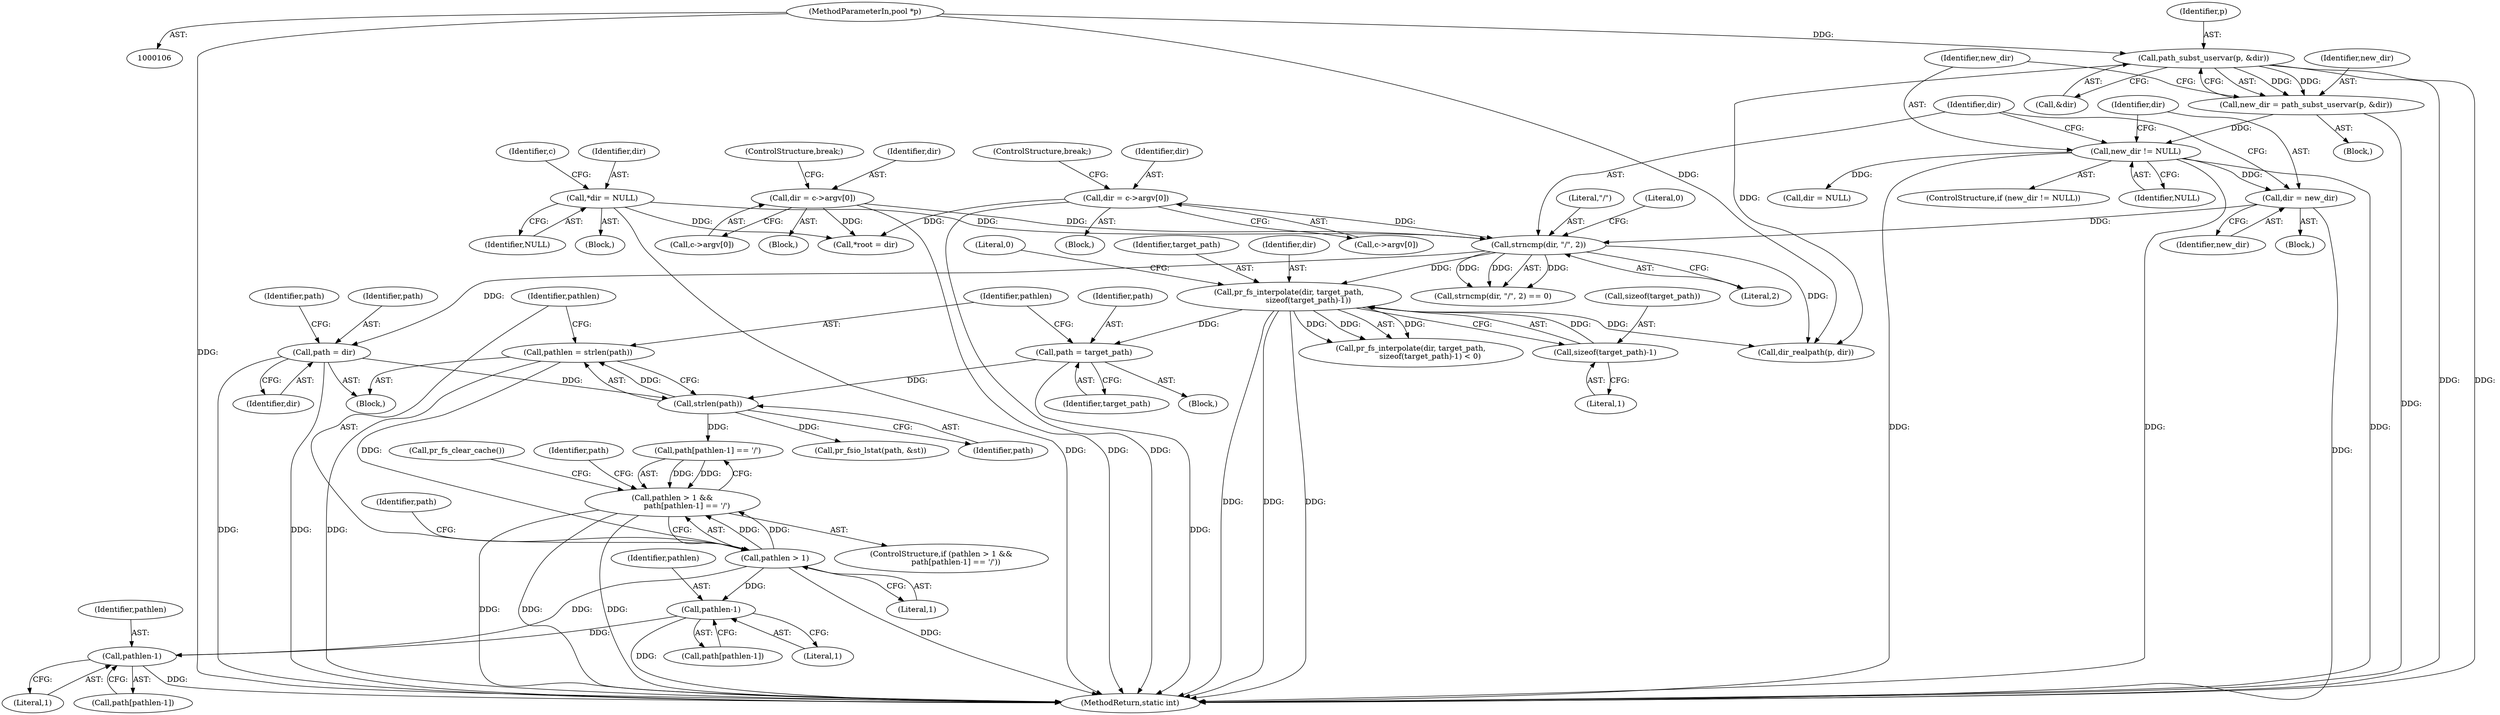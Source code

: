 digraph "0_proftpd_ecff21e0d0e84f35c299ef91d7fda088e516d4ed@API" {
"1000256" [label="(Call,pathlen = strlen(path))"];
"1000258" [label="(Call,strlen(path))"];
"1000224" [label="(Call,path = dir)"];
"1000199" [label="(Call,strncmp(dir, \"/\", 2))"];
"1000116" [label="(Call,*dir = NULL)"];
"1000140" [label="(Call,dir = c->argv[0])"];
"1000194" [label="(Call,dir = new_dir)"];
"1000190" [label="(Call,new_dir != NULL)"];
"1000183" [label="(Call,new_dir = path_subst_uservar(p, &dir))"];
"1000185" [label="(Call,path_subst_uservar(p, &dir))"];
"1000107" [label="(MethodParameterIn,pool *p)"];
"1000161" [label="(Call,dir = c->argv[0])"];
"1000253" [label="(Call,path = target_path)"];
"1000241" [label="(Call,pr_fs_interpolate(dir, target_path,\n                sizeof(target_path)-1))"];
"1000244" [label="(Call,sizeof(target_path)-1)"];
"1000262" [label="(Call,pathlen > 1)"];
"1000261" [label="(Call,pathlen > 1 &&\n            path[pathlen-1] == '/')"];
"1000268" [label="(Call,pathlen-1)"];
"1000276" [label="(Call,pathlen-1)"];
"1000116" [label="(Call,*dir = NULL)"];
"1000224" [label="(Call,path = dir)"];
"1000200" [label="(Identifier,dir)"];
"1000201" [label="(Literal,\"/\")"];
"1000230" [label="(Identifier,path)"];
"1000181" [label="(Block,)"];
"1000185" [label="(Call,path_subst_uservar(p, &dir))"];
"1000242" [label="(Identifier,dir)"];
"1000371" [label="(MethodReturn,static int)"];
"1000184" [label="(Identifier,new_dir)"];
"1000163" [label="(Call,c->argv[0])"];
"1000264" [label="(Literal,1)"];
"1000118" [label="(Identifier,NULL)"];
"1000107" [label="(MethodParameterIn,pool *p)"];
"1000225" [label="(Identifier,path)"];
"1000256" [label="(Call,pathlen = strlen(path))"];
"1000141" [label="(Identifier,dir)"];
"1000191" [label="(Identifier,new_dir)"];
"1000244" [label="(Call,sizeof(target_path)-1)"];
"1000261" [label="(Call,pathlen > 1 &&\n            path[pathlen-1] == '/')"];
"1000267" [label="(Identifier,path)"];
"1000160" [label="(Block,)"];
"1000142" [label="(Call,c->argv[0])"];
"1000183" [label="(Call,new_dir = path_subst_uservar(p, &dir))"];
"1000186" [label="(Identifier,p)"];
"1000265" [label="(Call,path[pathlen-1] == '/')"];
"1000110" [label="(Block,)"];
"1000190" [label="(Call,new_dir != NULL)"];
"1000255" [label="(Identifier,target_path)"];
"1000187" [label="(Call,&dir)"];
"1000283" [label="(Call,pr_fsio_lstat(path, &st))"];
"1000274" [label="(Call,path[pathlen-1])"];
"1000258" [label="(Call,strlen(path))"];
"1000140" [label="(Call,dir = c->argv[0])"];
"1000277" [label="(Identifier,pathlen)"];
"1000205" [label="(Call,dir = NULL)"];
"1000199" [label="(Call,strncmp(dir, \"/\", 2))"];
"1000202" [label="(Literal,2)"];
"1000219" [label="(Block,)"];
"1000270" [label="(Literal,1)"];
"1000280" [label="(Call,pr_fs_clear_cache())"];
"1000248" [label="(Literal,0)"];
"1000275" [label="(Identifier,path)"];
"1000278" [label="(Literal,1)"];
"1000162" [label="(Identifier,dir)"];
"1000260" [label="(ControlStructure,if (pathlen > 1 &&\n            path[pathlen-1] == '/'))"];
"1000253" [label="(Call,path = target_path)"];
"1000226" [label="(Identifier,dir)"];
"1000203" [label="(Literal,0)"];
"1000117" [label="(Identifier,dir)"];
"1000147" [label="(ControlStructure,break;)"];
"1000243" [label="(Identifier,target_path)"];
"1000193" [label="(Block,)"];
"1000254" [label="(Identifier,path)"];
"1000241" [label="(Call,pr_fs_interpolate(dir, target_path,\n                sizeof(target_path)-1))"];
"1000268" [label="(Call,pathlen-1)"];
"1000365" [label="(Call,*root = dir)"];
"1000266" [label="(Call,path[pathlen-1])"];
"1000238" [label="(Block,)"];
"1000269" [label="(Identifier,pathlen)"];
"1000240" [label="(Call,pr_fs_interpolate(dir, target_path,\n                sizeof(target_path)-1) < 0)"];
"1000196" [label="(Identifier,new_dir)"];
"1000247" [label="(Literal,1)"];
"1000262" [label="(Call,pathlen > 1)"];
"1000192" [label="(Identifier,NULL)"];
"1000245" [label="(Call,sizeof(target_path))"];
"1000168" [label="(ControlStructure,break;)"];
"1000326" [label="(Call,dir_realpath(p, dir))"];
"1000263" [label="(Identifier,pathlen)"];
"1000139" [label="(Block,)"];
"1000121" [label="(Identifier,c)"];
"1000195" [label="(Identifier,dir)"];
"1000189" [label="(ControlStructure,if (new_dir != NULL))"];
"1000259" [label="(Identifier,path)"];
"1000257" [label="(Identifier,pathlen)"];
"1000198" [label="(Call,strncmp(dir, \"/\", 2) == 0)"];
"1000194" [label="(Call,dir = new_dir)"];
"1000161" [label="(Call,dir = c->argv[0])"];
"1000276" [label="(Call,pathlen-1)"];
"1000256" -> "1000219"  [label="AST: "];
"1000256" -> "1000258"  [label="CFG: "];
"1000257" -> "1000256"  [label="AST: "];
"1000258" -> "1000256"  [label="AST: "];
"1000263" -> "1000256"  [label="CFG: "];
"1000256" -> "1000371"  [label="DDG: "];
"1000258" -> "1000256"  [label="DDG: "];
"1000256" -> "1000262"  [label="DDG: "];
"1000258" -> "1000259"  [label="CFG: "];
"1000259" -> "1000258"  [label="AST: "];
"1000224" -> "1000258"  [label="DDG: "];
"1000253" -> "1000258"  [label="DDG: "];
"1000258" -> "1000265"  [label="DDG: "];
"1000258" -> "1000283"  [label="DDG: "];
"1000224" -> "1000219"  [label="AST: "];
"1000224" -> "1000226"  [label="CFG: "];
"1000225" -> "1000224"  [label="AST: "];
"1000226" -> "1000224"  [label="AST: "];
"1000230" -> "1000224"  [label="CFG: "];
"1000224" -> "1000371"  [label="DDG: "];
"1000224" -> "1000371"  [label="DDG: "];
"1000199" -> "1000224"  [label="DDG: "];
"1000199" -> "1000198"  [label="AST: "];
"1000199" -> "1000202"  [label="CFG: "];
"1000200" -> "1000199"  [label="AST: "];
"1000201" -> "1000199"  [label="AST: "];
"1000202" -> "1000199"  [label="AST: "];
"1000203" -> "1000199"  [label="CFG: "];
"1000199" -> "1000198"  [label="DDG: "];
"1000199" -> "1000198"  [label="DDG: "];
"1000199" -> "1000198"  [label="DDG: "];
"1000116" -> "1000199"  [label="DDG: "];
"1000140" -> "1000199"  [label="DDG: "];
"1000194" -> "1000199"  [label="DDG: "];
"1000161" -> "1000199"  [label="DDG: "];
"1000199" -> "1000241"  [label="DDG: "];
"1000199" -> "1000326"  [label="DDG: "];
"1000116" -> "1000110"  [label="AST: "];
"1000116" -> "1000118"  [label="CFG: "];
"1000117" -> "1000116"  [label="AST: "];
"1000118" -> "1000116"  [label="AST: "];
"1000121" -> "1000116"  [label="CFG: "];
"1000116" -> "1000371"  [label="DDG: "];
"1000116" -> "1000365"  [label="DDG: "];
"1000140" -> "1000139"  [label="AST: "];
"1000140" -> "1000142"  [label="CFG: "];
"1000141" -> "1000140"  [label="AST: "];
"1000142" -> "1000140"  [label="AST: "];
"1000147" -> "1000140"  [label="CFG: "];
"1000140" -> "1000371"  [label="DDG: "];
"1000140" -> "1000365"  [label="DDG: "];
"1000194" -> "1000193"  [label="AST: "];
"1000194" -> "1000196"  [label="CFG: "];
"1000195" -> "1000194"  [label="AST: "];
"1000196" -> "1000194"  [label="AST: "];
"1000200" -> "1000194"  [label="CFG: "];
"1000194" -> "1000371"  [label="DDG: "];
"1000190" -> "1000194"  [label="DDG: "];
"1000190" -> "1000189"  [label="AST: "];
"1000190" -> "1000192"  [label="CFG: "];
"1000191" -> "1000190"  [label="AST: "];
"1000192" -> "1000190"  [label="AST: "];
"1000195" -> "1000190"  [label="CFG: "];
"1000200" -> "1000190"  [label="CFG: "];
"1000190" -> "1000371"  [label="DDG: "];
"1000190" -> "1000371"  [label="DDG: "];
"1000190" -> "1000371"  [label="DDG: "];
"1000183" -> "1000190"  [label="DDG: "];
"1000190" -> "1000205"  [label="DDG: "];
"1000183" -> "1000181"  [label="AST: "];
"1000183" -> "1000185"  [label="CFG: "];
"1000184" -> "1000183"  [label="AST: "];
"1000185" -> "1000183"  [label="AST: "];
"1000191" -> "1000183"  [label="CFG: "];
"1000183" -> "1000371"  [label="DDG: "];
"1000185" -> "1000183"  [label="DDG: "];
"1000185" -> "1000183"  [label="DDG: "];
"1000185" -> "1000187"  [label="CFG: "];
"1000186" -> "1000185"  [label="AST: "];
"1000187" -> "1000185"  [label="AST: "];
"1000185" -> "1000371"  [label="DDG: "];
"1000185" -> "1000371"  [label="DDG: "];
"1000107" -> "1000185"  [label="DDG: "];
"1000185" -> "1000326"  [label="DDG: "];
"1000107" -> "1000106"  [label="AST: "];
"1000107" -> "1000371"  [label="DDG: "];
"1000107" -> "1000326"  [label="DDG: "];
"1000161" -> "1000160"  [label="AST: "];
"1000161" -> "1000163"  [label="CFG: "];
"1000162" -> "1000161"  [label="AST: "];
"1000163" -> "1000161"  [label="AST: "];
"1000168" -> "1000161"  [label="CFG: "];
"1000161" -> "1000371"  [label="DDG: "];
"1000161" -> "1000365"  [label="DDG: "];
"1000253" -> "1000238"  [label="AST: "];
"1000253" -> "1000255"  [label="CFG: "];
"1000254" -> "1000253"  [label="AST: "];
"1000255" -> "1000253"  [label="AST: "];
"1000257" -> "1000253"  [label="CFG: "];
"1000253" -> "1000371"  [label="DDG: "];
"1000241" -> "1000253"  [label="DDG: "];
"1000241" -> "1000240"  [label="AST: "];
"1000241" -> "1000244"  [label="CFG: "];
"1000242" -> "1000241"  [label="AST: "];
"1000243" -> "1000241"  [label="AST: "];
"1000244" -> "1000241"  [label="AST: "];
"1000248" -> "1000241"  [label="CFG: "];
"1000241" -> "1000371"  [label="DDG: "];
"1000241" -> "1000371"  [label="DDG: "];
"1000241" -> "1000371"  [label="DDG: "];
"1000241" -> "1000240"  [label="DDG: "];
"1000241" -> "1000240"  [label="DDG: "];
"1000241" -> "1000240"  [label="DDG: "];
"1000244" -> "1000241"  [label="DDG: "];
"1000241" -> "1000326"  [label="DDG: "];
"1000244" -> "1000247"  [label="CFG: "];
"1000245" -> "1000244"  [label="AST: "];
"1000247" -> "1000244"  [label="AST: "];
"1000262" -> "1000261"  [label="AST: "];
"1000262" -> "1000264"  [label="CFG: "];
"1000263" -> "1000262"  [label="AST: "];
"1000264" -> "1000262"  [label="AST: "];
"1000267" -> "1000262"  [label="CFG: "];
"1000261" -> "1000262"  [label="CFG: "];
"1000262" -> "1000371"  [label="DDG: "];
"1000262" -> "1000261"  [label="DDG: "];
"1000262" -> "1000261"  [label="DDG: "];
"1000262" -> "1000268"  [label="DDG: "];
"1000262" -> "1000276"  [label="DDG: "];
"1000261" -> "1000260"  [label="AST: "];
"1000261" -> "1000265"  [label="CFG: "];
"1000265" -> "1000261"  [label="AST: "];
"1000275" -> "1000261"  [label="CFG: "];
"1000280" -> "1000261"  [label="CFG: "];
"1000261" -> "1000371"  [label="DDG: "];
"1000261" -> "1000371"  [label="DDG: "];
"1000261" -> "1000371"  [label="DDG: "];
"1000265" -> "1000261"  [label="DDG: "];
"1000265" -> "1000261"  [label="DDG: "];
"1000268" -> "1000266"  [label="AST: "];
"1000268" -> "1000270"  [label="CFG: "];
"1000269" -> "1000268"  [label="AST: "];
"1000270" -> "1000268"  [label="AST: "];
"1000266" -> "1000268"  [label="CFG: "];
"1000268" -> "1000371"  [label="DDG: "];
"1000268" -> "1000276"  [label="DDG: "];
"1000276" -> "1000274"  [label="AST: "];
"1000276" -> "1000278"  [label="CFG: "];
"1000277" -> "1000276"  [label="AST: "];
"1000278" -> "1000276"  [label="AST: "];
"1000274" -> "1000276"  [label="CFG: "];
"1000276" -> "1000371"  [label="DDG: "];
}
